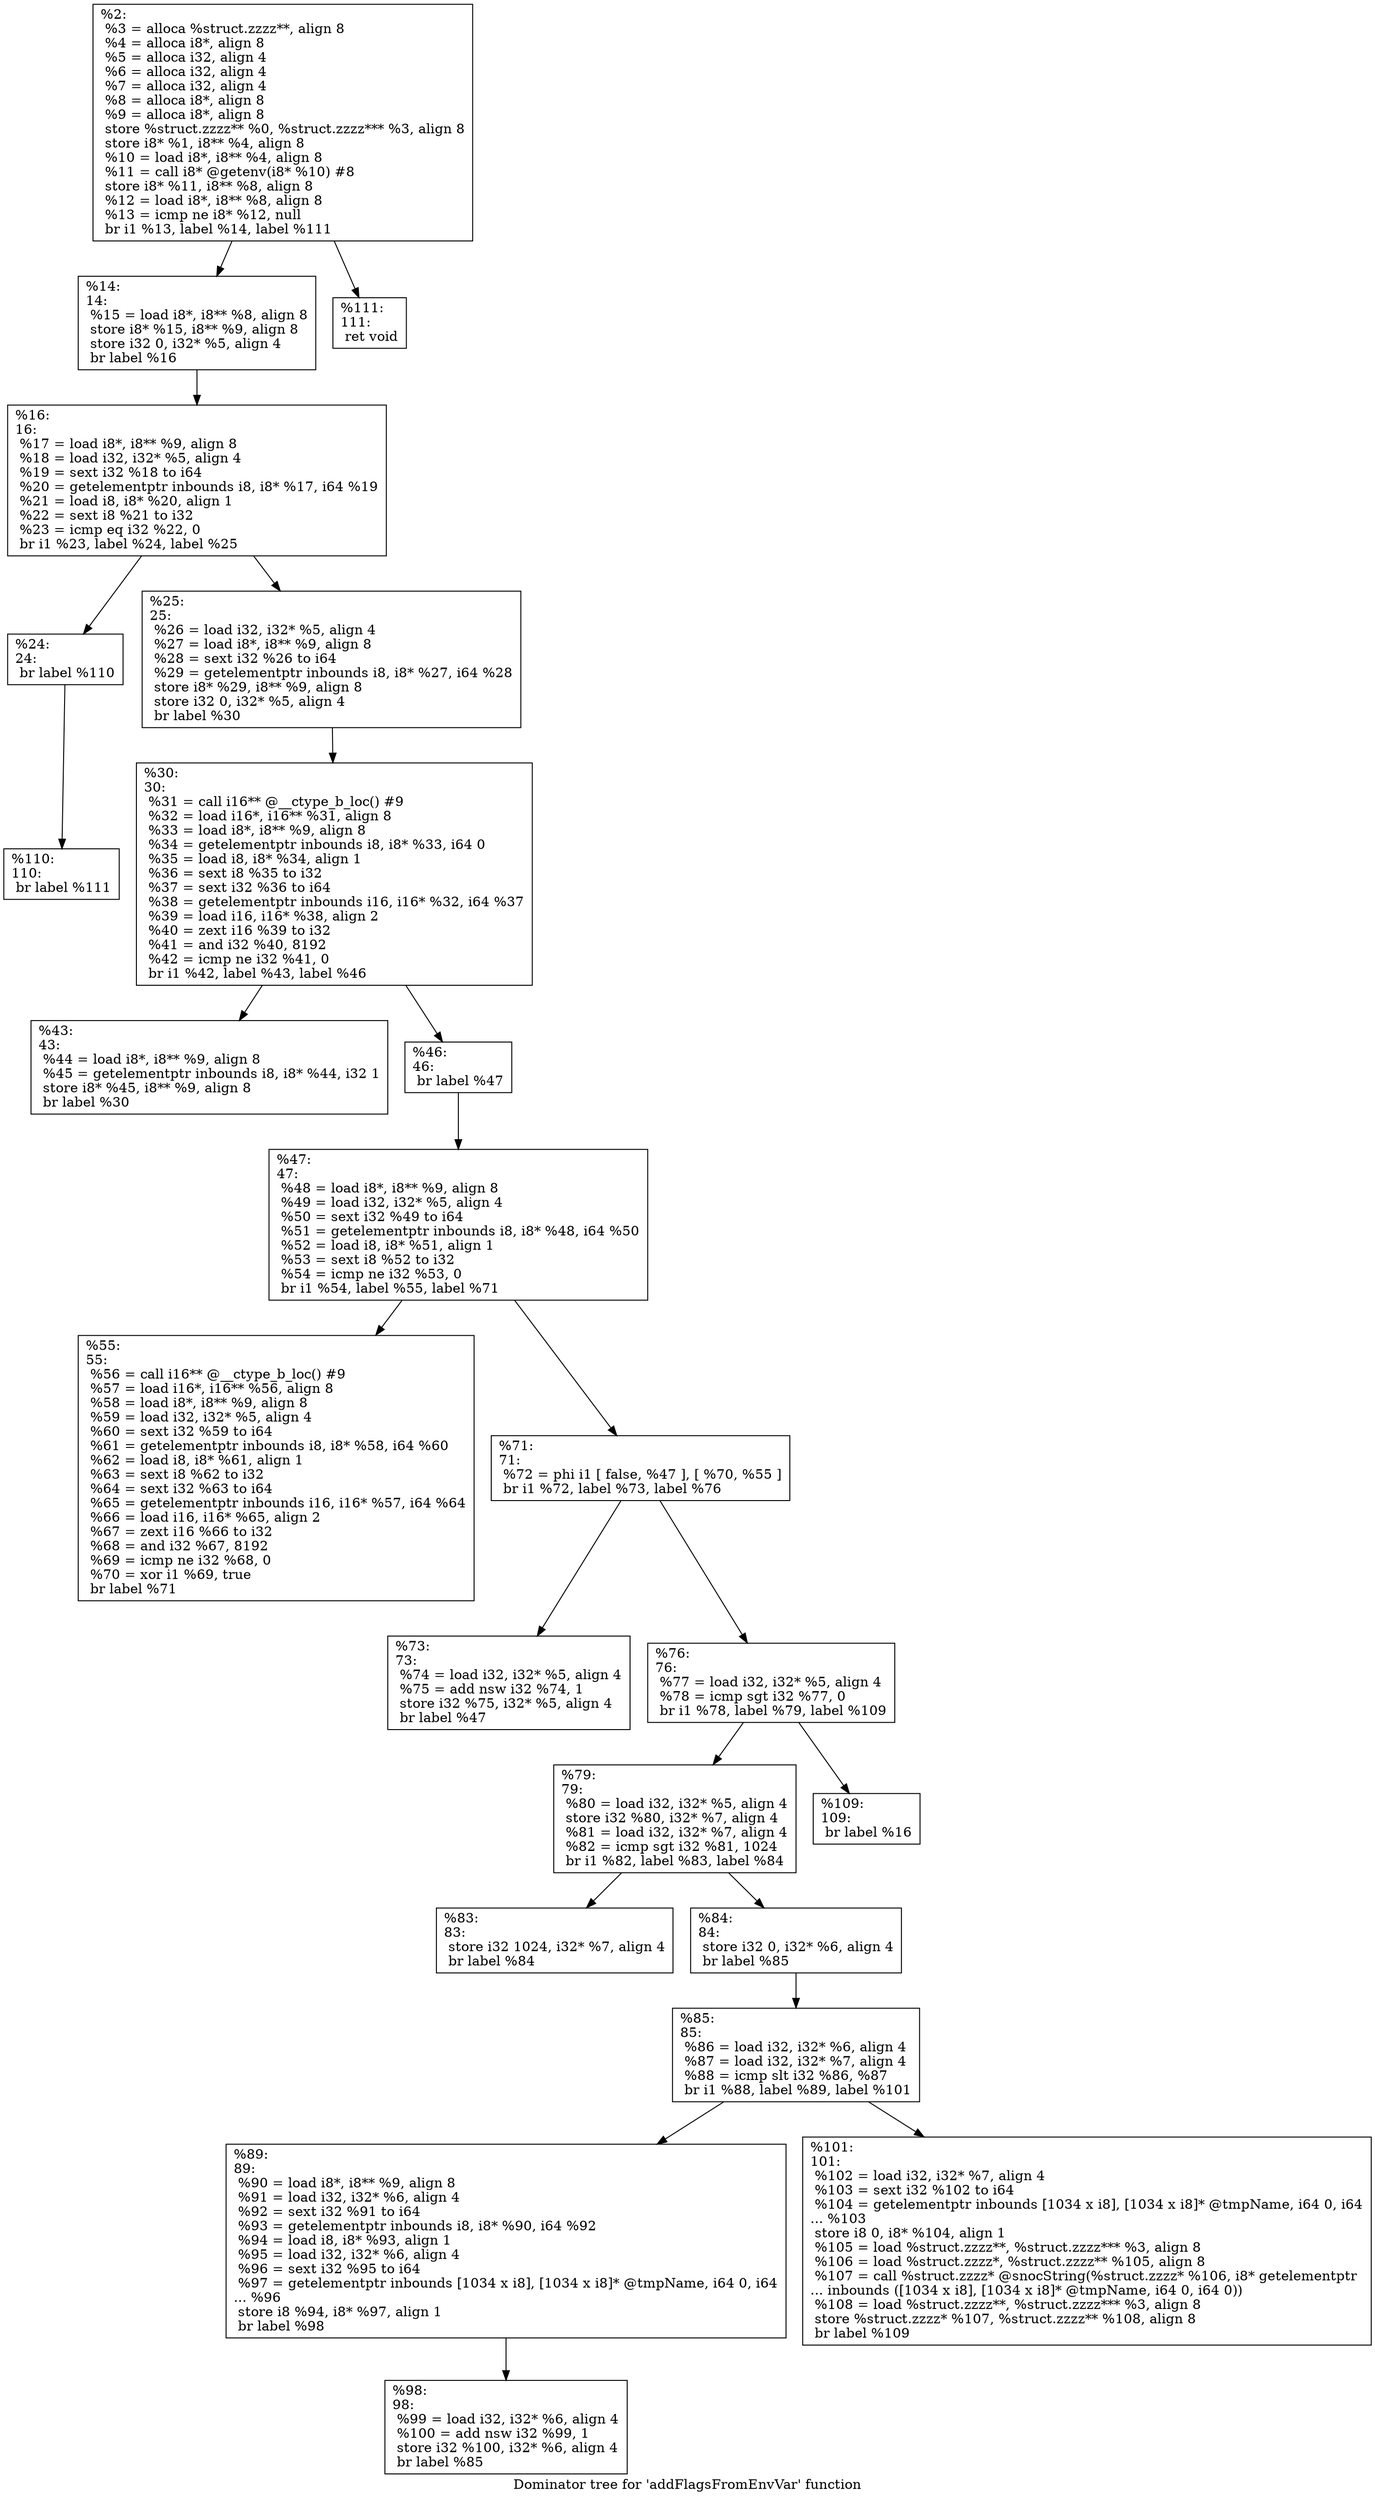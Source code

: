 digraph "Dominator tree for 'addFlagsFromEnvVar' function" {
	label="Dominator tree for 'addFlagsFromEnvVar' function";

	Node0x9e33e0 [shape=record,label="{%2:\l  %3 = alloca %struct.zzzz**, align 8\l  %4 = alloca i8*, align 8\l  %5 = alloca i32, align 4\l  %6 = alloca i32, align 4\l  %7 = alloca i32, align 4\l  %8 = alloca i8*, align 8\l  %9 = alloca i8*, align 8\l  store %struct.zzzz** %0, %struct.zzzz*** %3, align 8\l  store i8* %1, i8** %4, align 8\l  %10 = load i8*, i8** %4, align 8\l  %11 = call i8* @getenv(i8* %10) #8\l  store i8* %11, i8** %8, align 8\l  %12 = load i8*, i8** %8, align 8\l  %13 = icmp ne i8* %12, null\l  br i1 %13, label %14, label %111\l}"];
	Node0x9e33e0 -> Node0xdaf430;
	Node0x9e33e0 -> Node0xcd9ad0;
	Node0xdaf430 [shape=record,label="{%14:\l14:                                               \l  %15 = load i8*, i8** %8, align 8\l  store i8* %15, i8** %9, align 8\l  store i32 0, i32* %5, align 4\l  br label %16\l}"];
	Node0xdaf430 -> Node0xda47e0;
	Node0xda47e0 [shape=record,label="{%16:\l16:                                               \l  %17 = load i8*, i8** %9, align 8\l  %18 = load i32, i32* %5, align 4\l  %19 = sext i32 %18 to i64\l  %20 = getelementptr inbounds i8, i8* %17, i64 %19\l  %21 = load i8, i8* %20, align 1\l  %22 = sext i8 %21 to i32\l  %23 = icmp eq i32 %22, 0\l  br i1 %23, label %24, label %25\l}"];
	Node0xda47e0 -> Node0xdaf610;
	Node0xda47e0 -> Node0xb07c40;
	Node0xdaf610 [shape=record,label="{%24:\l24:                                               \l  br label %110\l}"];
	Node0xdaf610 -> Node0xa03470;
	Node0xa03470 [shape=record,label="{%110:\l110:                                              \l  br label %111\l}"];
	Node0xb07c40 [shape=record,label="{%25:\l25:                                               \l  %26 = load i32, i32* %5, align 4\l  %27 = load i8*, i8** %9, align 8\l  %28 = sext i32 %26 to i64\l  %29 = getelementptr inbounds i8, i8* %27, i64 %28\l  store i8* %29, i8** %9, align 8\l  store i32 0, i32* %5, align 4\l  br label %30\l}"];
	Node0xb07c40 -> Node0xc23fb0;
	Node0xc23fb0 [shape=record,label="{%30:\l30:                                               \l  %31 = call i16** @__ctype_b_loc() #9\l  %32 = load i16*, i16** %31, align 8\l  %33 = load i8*, i8** %9, align 8\l  %34 = getelementptr inbounds i8, i8* %33, i64 0\l  %35 = load i8, i8* %34, align 1\l  %36 = sext i8 %35 to i32\l  %37 = sext i32 %36 to i64\l  %38 = getelementptr inbounds i16, i16* %32, i64 %37\l  %39 = load i16, i16* %38, align 2\l  %40 = zext i16 %39 to i32\l  %41 = and i32 %40, 8192\l  %42 = icmp ne i32 %41, 0\l  br i1 %42, label %43, label %46\l}"];
	Node0xc23fb0 -> Node0xccd9d0;
	Node0xc23fb0 -> Node0xc61b60;
	Node0xccd9d0 [shape=record,label="{%43:\l43:                                               \l  %44 = load i8*, i8** %9, align 8\l  %45 = getelementptr inbounds i8, i8* %44, i32 1\l  store i8* %45, i8** %9, align 8\l  br label %30\l}"];
	Node0xc61b60 [shape=record,label="{%46:\l46:                                               \l  br label %47\l}"];
	Node0xc61b60 -> Node0xd1b7c0;
	Node0xd1b7c0 [shape=record,label="{%47:\l47:                                               \l  %48 = load i8*, i8** %9, align 8\l  %49 = load i32, i32* %5, align 4\l  %50 = sext i32 %49 to i64\l  %51 = getelementptr inbounds i8, i8* %48, i64 %50\l  %52 = load i8, i8* %51, align 1\l  %53 = sext i8 %52 to i32\l  %54 = icmp ne i32 %53, 0\l  br i1 %54, label %55, label %71\l}"];
	Node0xd1b7c0 -> Node0xce2770;
	Node0xd1b7c0 -> Node0xd41a10;
	Node0xce2770 [shape=record,label="{%55:\l55:                                               \l  %56 = call i16** @__ctype_b_loc() #9\l  %57 = load i16*, i16** %56, align 8\l  %58 = load i8*, i8** %9, align 8\l  %59 = load i32, i32* %5, align 4\l  %60 = sext i32 %59 to i64\l  %61 = getelementptr inbounds i8, i8* %58, i64 %60\l  %62 = load i8, i8* %61, align 1\l  %63 = sext i8 %62 to i32\l  %64 = sext i32 %63 to i64\l  %65 = getelementptr inbounds i16, i16* %57, i64 %64\l  %66 = load i16, i16* %65, align 2\l  %67 = zext i16 %66 to i32\l  %68 = and i32 %67, 8192\l  %69 = icmp ne i32 %68, 0\l  %70 = xor i1 %69, true\l  br label %71\l}"];
	Node0xd41a10 [shape=record,label="{%71:\l71:                                               \l  %72 = phi i1 [ false, %47 ], [ %70, %55 ]\l  br i1 %72, label %73, label %76\l}"];
	Node0xd41a10 -> Node0xd73430;
	Node0xd41a10 -> Node0xbc8440;
	Node0xd73430 [shape=record,label="{%73:\l73:                                               \l  %74 = load i32, i32* %5, align 4\l  %75 = add nsw i32 %74, 1\l  store i32 %75, i32* %5, align 4\l  br label %47\l}"];
	Node0xbc8440 [shape=record,label="{%76:\l76:                                               \l  %77 = load i32, i32* %5, align 4\l  %78 = icmp sgt i32 %77, 0\l  br i1 %78, label %79, label %109\l}"];
	Node0xbc8440 -> Node0xcd2a80;
	Node0xbc8440 -> Node0xd7adb0;
	Node0xcd2a80 [shape=record,label="{%79:\l79:                                               \l  %80 = load i32, i32* %5, align 4\l  store i32 %80, i32* %7, align 4\l  %81 = load i32, i32* %7, align 4\l  %82 = icmp sgt i32 %81, 1024\l  br i1 %82, label %83, label %84\l}"];
	Node0xcd2a80 -> Node0xb22cb0;
	Node0xcd2a80 -> Node0xc35860;
	Node0xb22cb0 [shape=record,label="{%83:\l83:                                               \l  store i32 1024, i32* %7, align 4\l  br label %84\l}"];
	Node0xc35860 [shape=record,label="{%84:\l84:                                               \l  store i32 0, i32* %6, align 4\l  br label %85\l}"];
	Node0xc35860 -> Node0xca9b20;
	Node0xca9b20 [shape=record,label="{%85:\l85:                                               \l  %86 = load i32, i32* %6, align 4\l  %87 = load i32, i32* %7, align 4\l  %88 = icmp slt i32 %86, %87\l  br i1 %88, label %89, label %101\l}"];
	Node0xca9b20 -> Node0xd55b30;
	Node0xca9b20 -> Node0xcd5b20;
	Node0xd55b30 [shape=record,label="{%89:\l89:                                               \l  %90 = load i8*, i8** %9, align 8\l  %91 = load i32, i32* %6, align 4\l  %92 = sext i32 %91 to i64\l  %93 = getelementptr inbounds i8, i8* %90, i64 %92\l  %94 = load i8, i8* %93, align 1\l  %95 = load i32, i32* %6, align 4\l  %96 = sext i32 %95 to i64\l  %97 = getelementptr inbounds [1034 x i8], [1034 x i8]* @tmpName, i64 0, i64\l... %96\l  store i8 %94, i8* %97, align 1\l  br label %98\l}"];
	Node0xd55b30 -> Node0xce9590;
	Node0xce9590 [shape=record,label="{%98:\l98:                                               \l  %99 = load i32, i32* %6, align 4\l  %100 = add nsw i32 %99, 1\l  store i32 %100, i32* %6, align 4\l  br label %85\l}"];
	Node0xcd5b20 [shape=record,label="{%101:\l101:                                              \l  %102 = load i32, i32* %7, align 4\l  %103 = sext i32 %102 to i64\l  %104 = getelementptr inbounds [1034 x i8], [1034 x i8]* @tmpName, i64 0, i64\l... %103\l  store i8 0, i8* %104, align 1\l  %105 = load %struct.zzzz**, %struct.zzzz*** %3, align 8\l  %106 = load %struct.zzzz*, %struct.zzzz** %105, align 8\l  %107 = call %struct.zzzz* @snocString(%struct.zzzz* %106, i8* getelementptr\l... inbounds ([1034 x i8], [1034 x i8]* @tmpName, i64 0, i64 0))\l  %108 = load %struct.zzzz**, %struct.zzzz*** %3, align 8\l  store %struct.zzzz* %107, %struct.zzzz** %108, align 8\l  br label %109\l}"];
	Node0xd7adb0 [shape=record,label="{%109:\l109:                                              \l  br label %16\l}"];
	Node0xcd9ad0 [shape=record,label="{%111:\l111:                                              \l  ret void\l}"];
}
